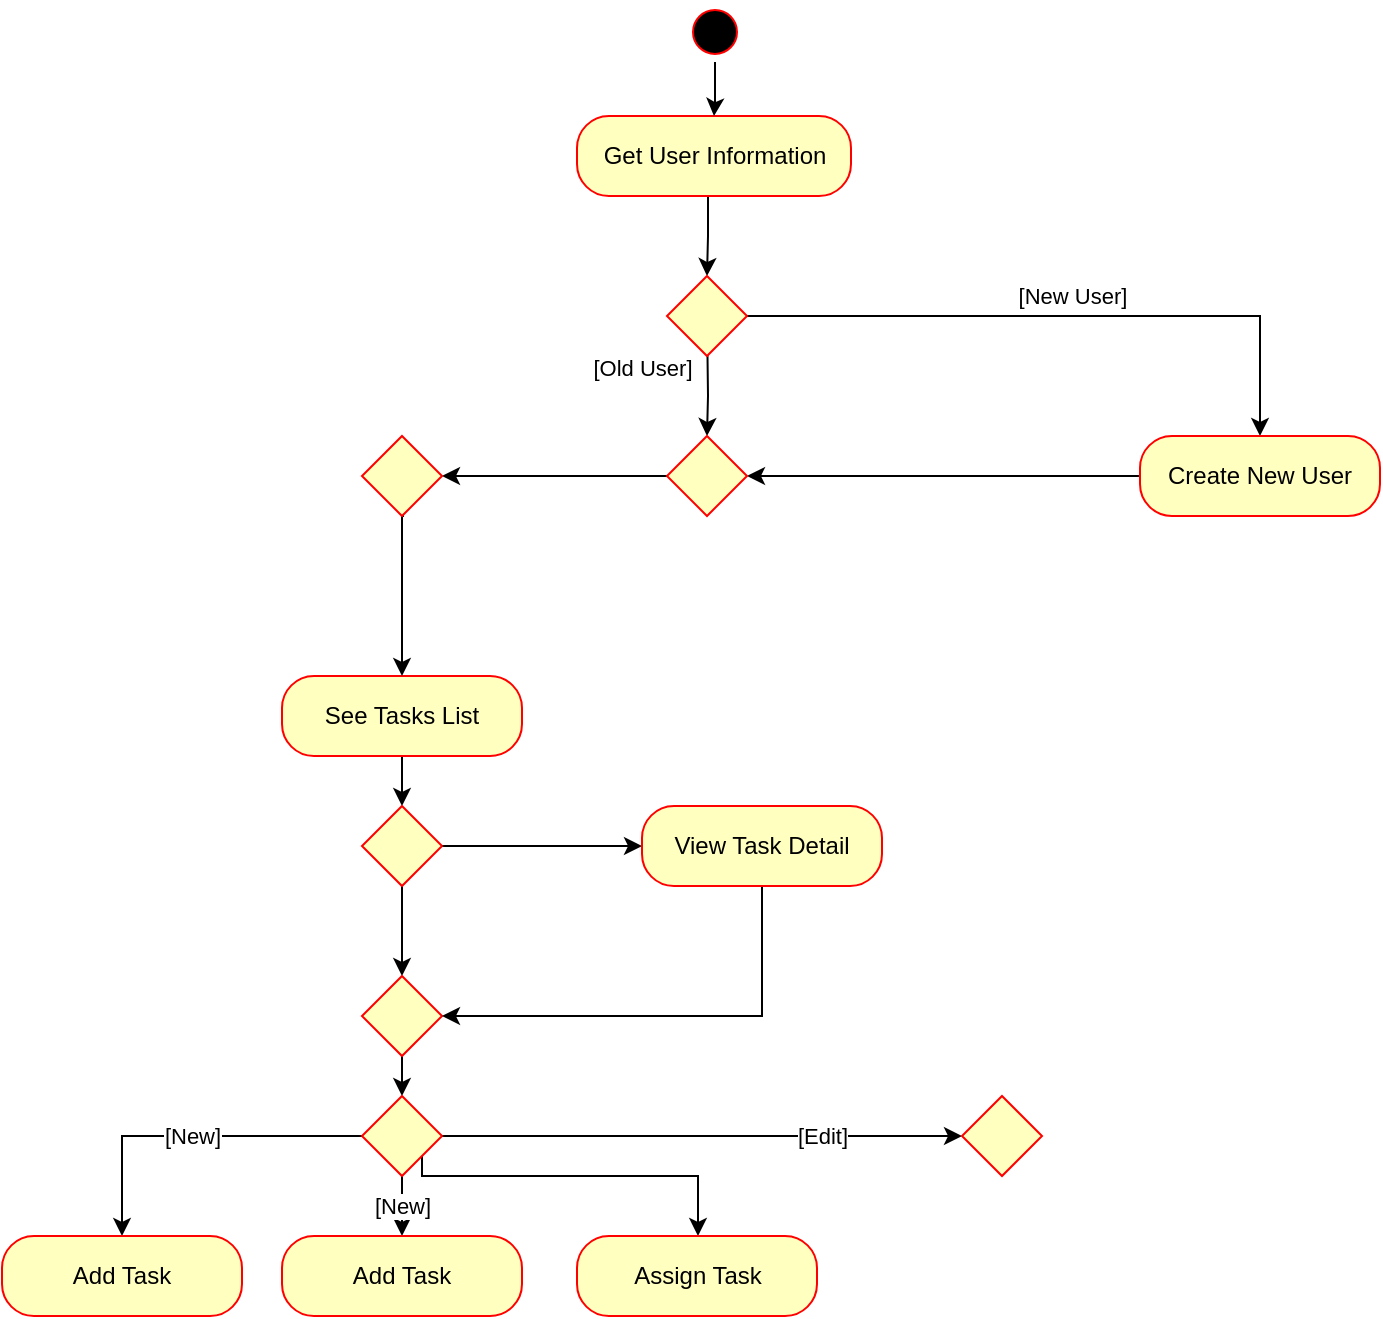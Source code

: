 <mxfile version="10.6.1" type="github"><diagram id="ZK-aPo3_cq1roGs27hJL" name="Page-1"><mxGraphModel dx="1394" dy="796" grid="1" gridSize="10" guides="1" tooltips="1" connect="1" arrows="1" fold="1" page="1" pageScale="1" pageWidth="827" pageHeight="1169" math="0" shadow="0"><root><mxCell id="0"/><mxCell id="1" parent="0"/><mxCell id="Re46PIhAFcEwnV-RRF7u-11" style="edgeStyle=orthogonalEdgeStyle;rounded=0;orthogonalLoop=1;jettySize=auto;html=1;exitX=0.5;exitY=1;exitDx=0;exitDy=0;entryX=0.5;entryY=0;entryDx=0;entryDy=0;" edge="1" parent="1" source="Re46PIhAFcEwnV-RRF7u-12" target="Re46PIhAFcEwnV-RRF7u-15"><mxGeometry relative="1" as="geometry"><Array as="points"><mxPoint x="413" y="110"/><mxPoint x="413" y="130"/></Array></mxGeometry></mxCell><mxCell id="Re46PIhAFcEwnV-RRF7u-12" value="Get User Information" style="rounded=1;whiteSpace=wrap;html=1;arcSize=40;fontColor=#000000;fillColor=#FFFFC0;strokeColor=#ff0000;labelBackgroundColor=none;" vertex="1" parent="1"><mxGeometry x="347.5" y="70" width="137" height="40" as="geometry"/></mxCell><mxCell id="Re46PIhAFcEwnV-RRF7u-13" value="[Old User]" style="edgeStyle=orthogonalEdgeStyle;rounded=0;orthogonalLoop=1;jettySize=auto;html=1;exitX=0.5;exitY=1;exitDx=0;exitDy=0;" edge="1" parent="1" source="Re46PIhAFcEwnV-RRF7u-15" target="Re46PIhAFcEwnV-RRF7u-19"><mxGeometry x="0.147" y="-33" relative="1" as="geometry"><mxPoint x="190" y="170" as="targetPoint"/><Array as="points"><mxPoint x="413" y="170"/><mxPoint x="413" y="210"/><mxPoint x="420" y="210"/></Array><mxPoint as="offset"/></mxGeometry></mxCell><mxCell id="Re46PIhAFcEwnV-RRF7u-14" value="[New User]" style="edgeStyle=orthogonalEdgeStyle;rounded=0;orthogonalLoop=1;jettySize=auto;html=1;exitX=1;exitY=0.5;exitDx=0;exitDy=0;entryX=0.5;entryY=0;entryDx=0;entryDy=0;" edge="1" parent="1" source="Re46PIhAFcEwnV-RRF7u-15" target="Re46PIhAFcEwnV-RRF7u-17"><mxGeometry x="0.026" y="10" relative="1" as="geometry"><mxPoint as="offset"/></mxGeometry></mxCell><mxCell id="Re46PIhAFcEwnV-RRF7u-15" value="" style="shape=rhombus;html=1;verticalLabelPosition=bottom;verticalAlignment=top;labelBackgroundColor=none;strokeColor=#FF0000;fillColor=#FFFFC0;" vertex="1" parent="1"><mxGeometry x="392.5" y="150" width="40" height="40" as="geometry"/></mxCell><mxCell id="Re46PIhAFcEwnV-RRF7u-16" style="edgeStyle=orthogonalEdgeStyle;rounded=0;orthogonalLoop=1;jettySize=auto;html=1;entryX=1;entryY=0.5;entryDx=0;entryDy=0;" edge="1" parent="1" source="Re46PIhAFcEwnV-RRF7u-17" target="Re46PIhAFcEwnV-RRF7u-19"><mxGeometry relative="1" as="geometry"/></mxCell><mxCell id="Re46PIhAFcEwnV-RRF7u-17" value="Create New User" style="rounded=1;whiteSpace=wrap;html=1;arcSize=40;fontColor=#000000;fillColor=#ffffc0;strokeColor=#ff0000;labelBackgroundColor=none;" vertex="1" parent="1"><mxGeometry x="629" y="230" width="120" height="40" as="geometry"/></mxCell><mxCell id="Re46PIhAFcEwnV-RRF7u-18" style="edgeStyle=orthogonalEdgeStyle;rounded=0;orthogonalLoop=1;jettySize=auto;html=1;exitX=0;exitY=0.5;exitDx=0;exitDy=0;entryX=1;entryY=0.5;entryDx=0;entryDy=0;" edge="1" parent="1" source="Re46PIhAFcEwnV-RRF7u-19" target="Re46PIhAFcEwnV-RRF7u-46"><mxGeometry relative="1" as="geometry"/></mxCell><mxCell id="Re46PIhAFcEwnV-RRF7u-19" value="" style="shape=rhombus;html=1;verticalLabelPosition=top;verticalAlignment=bottom;fillColor=#FFFFC0;strokeColor=#FF0000;" vertex="1" parent="1"><mxGeometry x="392.5" y="230" width="40" height="40" as="geometry"/></mxCell><mxCell id="Re46PIhAFcEwnV-RRF7u-20" style="edgeStyle=orthogonalEdgeStyle;rounded=0;orthogonalLoop=1;jettySize=auto;html=1;entryX=0.5;entryY=0;entryDx=0;entryDy=0;" edge="1" parent="1" source="Re46PIhAFcEwnV-RRF7u-21" target="Re46PIhAFcEwnV-RRF7u-24"><mxGeometry relative="1" as="geometry"/></mxCell><mxCell id="Re46PIhAFcEwnV-RRF7u-21" value="See Tasks List" style="rounded=1;whiteSpace=wrap;html=1;arcSize=40;fontColor=#000000;fillColor=#ffffc0;strokeColor=#ff0000;" vertex="1" parent="1"><mxGeometry x="200" y="350" width="120" height="40" as="geometry"/></mxCell><mxCell id="Re46PIhAFcEwnV-RRF7u-48" style="edgeStyle=orthogonalEdgeStyle;rounded=0;orthogonalLoop=1;jettySize=auto;html=1;exitX=1;exitY=0.5;exitDx=0;exitDy=0;" edge="1" parent="1" source="Re46PIhAFcEwnV-RRF7u-24" target="Re46PIhAFcEwnV-RRF7u-47"><mxGeometry relative="1" as="geometry"/></mxCell><mxCell id="Re46PIhAFcEwnV-RRF7u-49" style="edgeStyle=orthogonalEdgeStyle;rounded=0;orthogonalLoop=1;jettySize=auto;html=1;" edge="1" parent="1" source="Re46PIhAFcEwnV-RRF7u-24" target="Re46PIhAFcEwnV-RRF7u-28"><mxGeometry relative="1" as="geometry"/></mxCell><mxCell id="Re46PIhAFcEwnV-RRF7u-24" value="" style="shape=rhombus;html=1;verticalLabelPosition=top;verticalAlignment=bottom;fillColor=#FFFFC0;strokeColor=#FF0000;" vertex="1" parent="1"><mxGeometry x="240" y="415" width="40" height="40" as="geometry"/></mxCell><mxCell id="Re46PIhAFcEwnV-RRF7u-57" style="edgeStyle=orthogonalEdgeStyle;rounded=0;orthogonalLoop=1;jettySize=auto;html=1;exitX=0.5;exitY=1;exitDx=0;exitDy=0;entryX=0.5;entryY=0;entryDx=0;entryDy=0;" edge="1" parent="1" source="Re46PIhAFcEwnV-RRF7u-28" target="Re46PIhAFcEwnV-RRF7u-51"><mxGeometry relative="1" as="geometry"/></mxCell><mxCell id="Re46PIhAFcEwnV-RRF7u-28" value="" style="shape=rhombus;html=1;verticalLabelPosition=top;verticalAlignment=bottom;fillColor=#FFFFC0;strokeColor=#FF0000;" vertex="1" parent="1"><mxGeometry x="240" y="500" width="40" height="40" as="geometry"/></mxCell><mxCell id="Re46PIhAFcEwnV-RRF7u-39" style="edgeStyle=orthogonalEdgeStyle;rounded=0;orthogonalLoop=1;jettySize=auto;html=1;entryX=0.5;entryY=0;entryDx=0;entryDy=0;" edge="1" parent="1" source="Re46PIhAFcEwnV-RRF7u-40" target="Re46PIhAFcEwnV-RRF7u-12"><mxGeometry relative="1" as="geometry"/></mxCell><mxCell id="Re46PIhAFcEwnV-RRF7u-40" value="" style="ellipse;html=1;shape=startState;fillColor=#000000;strokeColor=#ff0000;labelBackgroundColor=none;" vertex="1" parent="1"><mxGeometry x="401.5" y="13" width="30" height="30" as="geometry"/></mxCell><mxCell id="Re46PIhAFcEwnV-RRF7u-45" style="edgeStyle=orthogonalEdgeStyle;rounded=0;orthogonalLoop=1;jettySize=auto;html=1;entryX=0.5;entryY=0;entryDx=0;entryDy=0;" edge="1" parent="1"><mxGeometry relative="1" as="geometry"><mxPoint x="261" y="270" as="sourcePoint"/><mxPoint x="260" y="350" as="targetPoint"/><Array as="points"><mxPoint x="260" y="270"/><mxPoint x="260" y="310"/></Array></mxGeometry></mxCell><mxCell id="Re46PIhAFcEwnV-RRF7u-46" value="" style="shape=rhombus;html=1;verticalLabelPosition=top;verticalAlignment=bottom;fillColor=#FFFFC0;strokeColor=#FF0000;" vertex="1" parent="1"><mxGeometry x="240" y="230" width="40" height="40" as="geometry"/></mxCell><mxCell id="Re46PIhAFcEwnV-RRF7u-50" style="edgeStyle=orthogonalEdgeStyle;rounded=0;orthogonalLoop=1;jettySize=auto;html=1;entryX=1;entryY=0.5;entryDx=0;entryDy=0;" edge="1" parent="1" source="Re46PIhAFcEwnV-RRF7u-47" target="Re46PIhAFcEwnV-RRF7u-28"><mxGeometry relative="1" as="geometry"><Array as="points"><mxPoint x="440" y="520"/></Array></mxGeometry></mxCell><mxCell id="Re46PIhAFcEwnV-RRF7u-47" value="View Task Detail" style="rounded=1;whiteSpace=wrap;html=1;arcSize=40;fontColor=#000000;fillColor=#ffffc0;strokeColor=#ff0000;" vertex="1" parent="1"><mxGeometry x="380" y="415" width="120" height="40" as="geometry"/></mxCell><mxCell id="Re46PIhAFcEwnV-RRF7u-56" value="[Edit]" style="edgeStyle=orthogonalEdgeStyle;rounded=0;orthogonalLoop=1;jettySize=auto;html=1;entryX=0;entryY=0.5;entryDx=0;entryDy=0;" edge="1" parent="1" source="Re46PIhAFcEwnV-RRF7u-51" target="Re46PIhAFcEwnV-RRF7u-54"><mxGeometry x="0.462" relative="1" as="geometry"><mxPoint as="offset"/></mxGeometry></mxCell><mxCell id="Re46PIhAFcEwnV-RRF7u-59" value="[New]" style="edgeStyle=orthogonalEdgeStyle;rounded=0;orthogonalLoop=1;jettySize=auto;html=1;" edge="1" parent="1" source="Re46PIhAFcEwnV-RRF7u-51" target="Re46PIhAFcEwnV-RRF7u-58"><mxGeometry relative="1" as="geometry"/></mxCell><mxCell id="Re46PIhAFcEwnV-RRF7u-61" value="[New]" style="edgeStyle=orthogonalEdgeStyle;rounded=0;orthogonalLoop=1;jettySize=auto;html=1;" edge="1" parent="1" source="Re46PIhAFcEwnV-RRF7u-51" target="Re46PIhAFcEwnV-RRF7u-60"><mxGeometry relative="1" as="geometry"/></mxCell><mxCell id="Re46PIhAFcEwnV-RRF7u-65" value="{Assign]" style="edgeStyle=orthogonalEdgeStyle;rounded=0;orthogonalLoop=1;jettySize=auto;html=1;exitX=0.75;exitY=0.75;exitDx=0;exitDy=0;exitPerimeter=0;" edge="1" parent="1" source="Re46PIhAFcEwnV-RRF7u-51" target="Re46PIhAFcEwnV-RRF7u-64"><mxGeometry x="0.438" y="-20" relative="1" as="geometry"><Array as="points"><mxPoint x="270" y="600"/><mxPoint x="408" y="600"/></Array><mxPoint x="20" y="20" as="offset"/></mxGeometry></mxCell><mxCell id="Re46PIhAFcEwnV-RRF7u-51" value="" style="shape=rhombus;html=1;verticalLabelPosition=top;verticalAlignment=bottom;fillColor=#FFFFC0;strokeColor=#FF0000;" vertex="1" parent="1"><mxGeometry x="240" y="560" width="40" height="40" as="geometry"/></mxCell><mxCell id="Re46PIhAFcEwnV-RRF7u-54" value="" style="shape=rhombus;html=1;verticalLabelPosition=top;verticalAlignment=bottom;fillColor=#FFFFC0;strokeColor=#FF0000;" vertex="1" parent="1"><mxGeometry x="540" y="560" width="40" height="40" as="geometry"/></mxCell><mxCell id="Re46PIhAFcEwnV-RRF7u-58" value="Add Task" style="rounded=1;whiteSpace=wrap;html=1;arcSize=40;fontColor=#000000;fillColor=#ffffc0;strokeColor=#ff0000;" vertex="1" parent="1"><mxGeometry x="60" y="630" width="120" height="40" as="geometry"/></mxCell><mxCell id="Re46PIhAFcEwnV-RRF7u-60" value="Add Task" style="rounded=1;whiteSpace=wrap;html=1;arcSize=40;fontColor=#000000;fillColor=#ffffc0;strokeColor=#ff0000;" vertex="1" parent="1"><mxGeometry x="200" y="630" width="120" height="40" as="geometry"/></mxCell><mxCell id="Re46PIhAFcEwnV-RRF7u-64" value="Assign Task" style="rounded=1;whiteSpace=wrap;html=1;arcSize=40;fontColor=#000000;fillColor=#ffffc0;strokeColor=#ff0000;" vertex="1" parent="1"><mxGeometry x="347.5" y="630" width="120" height="40" as="geometry"/></mxCell></root></mxGraphModel></diagram></mxfile>